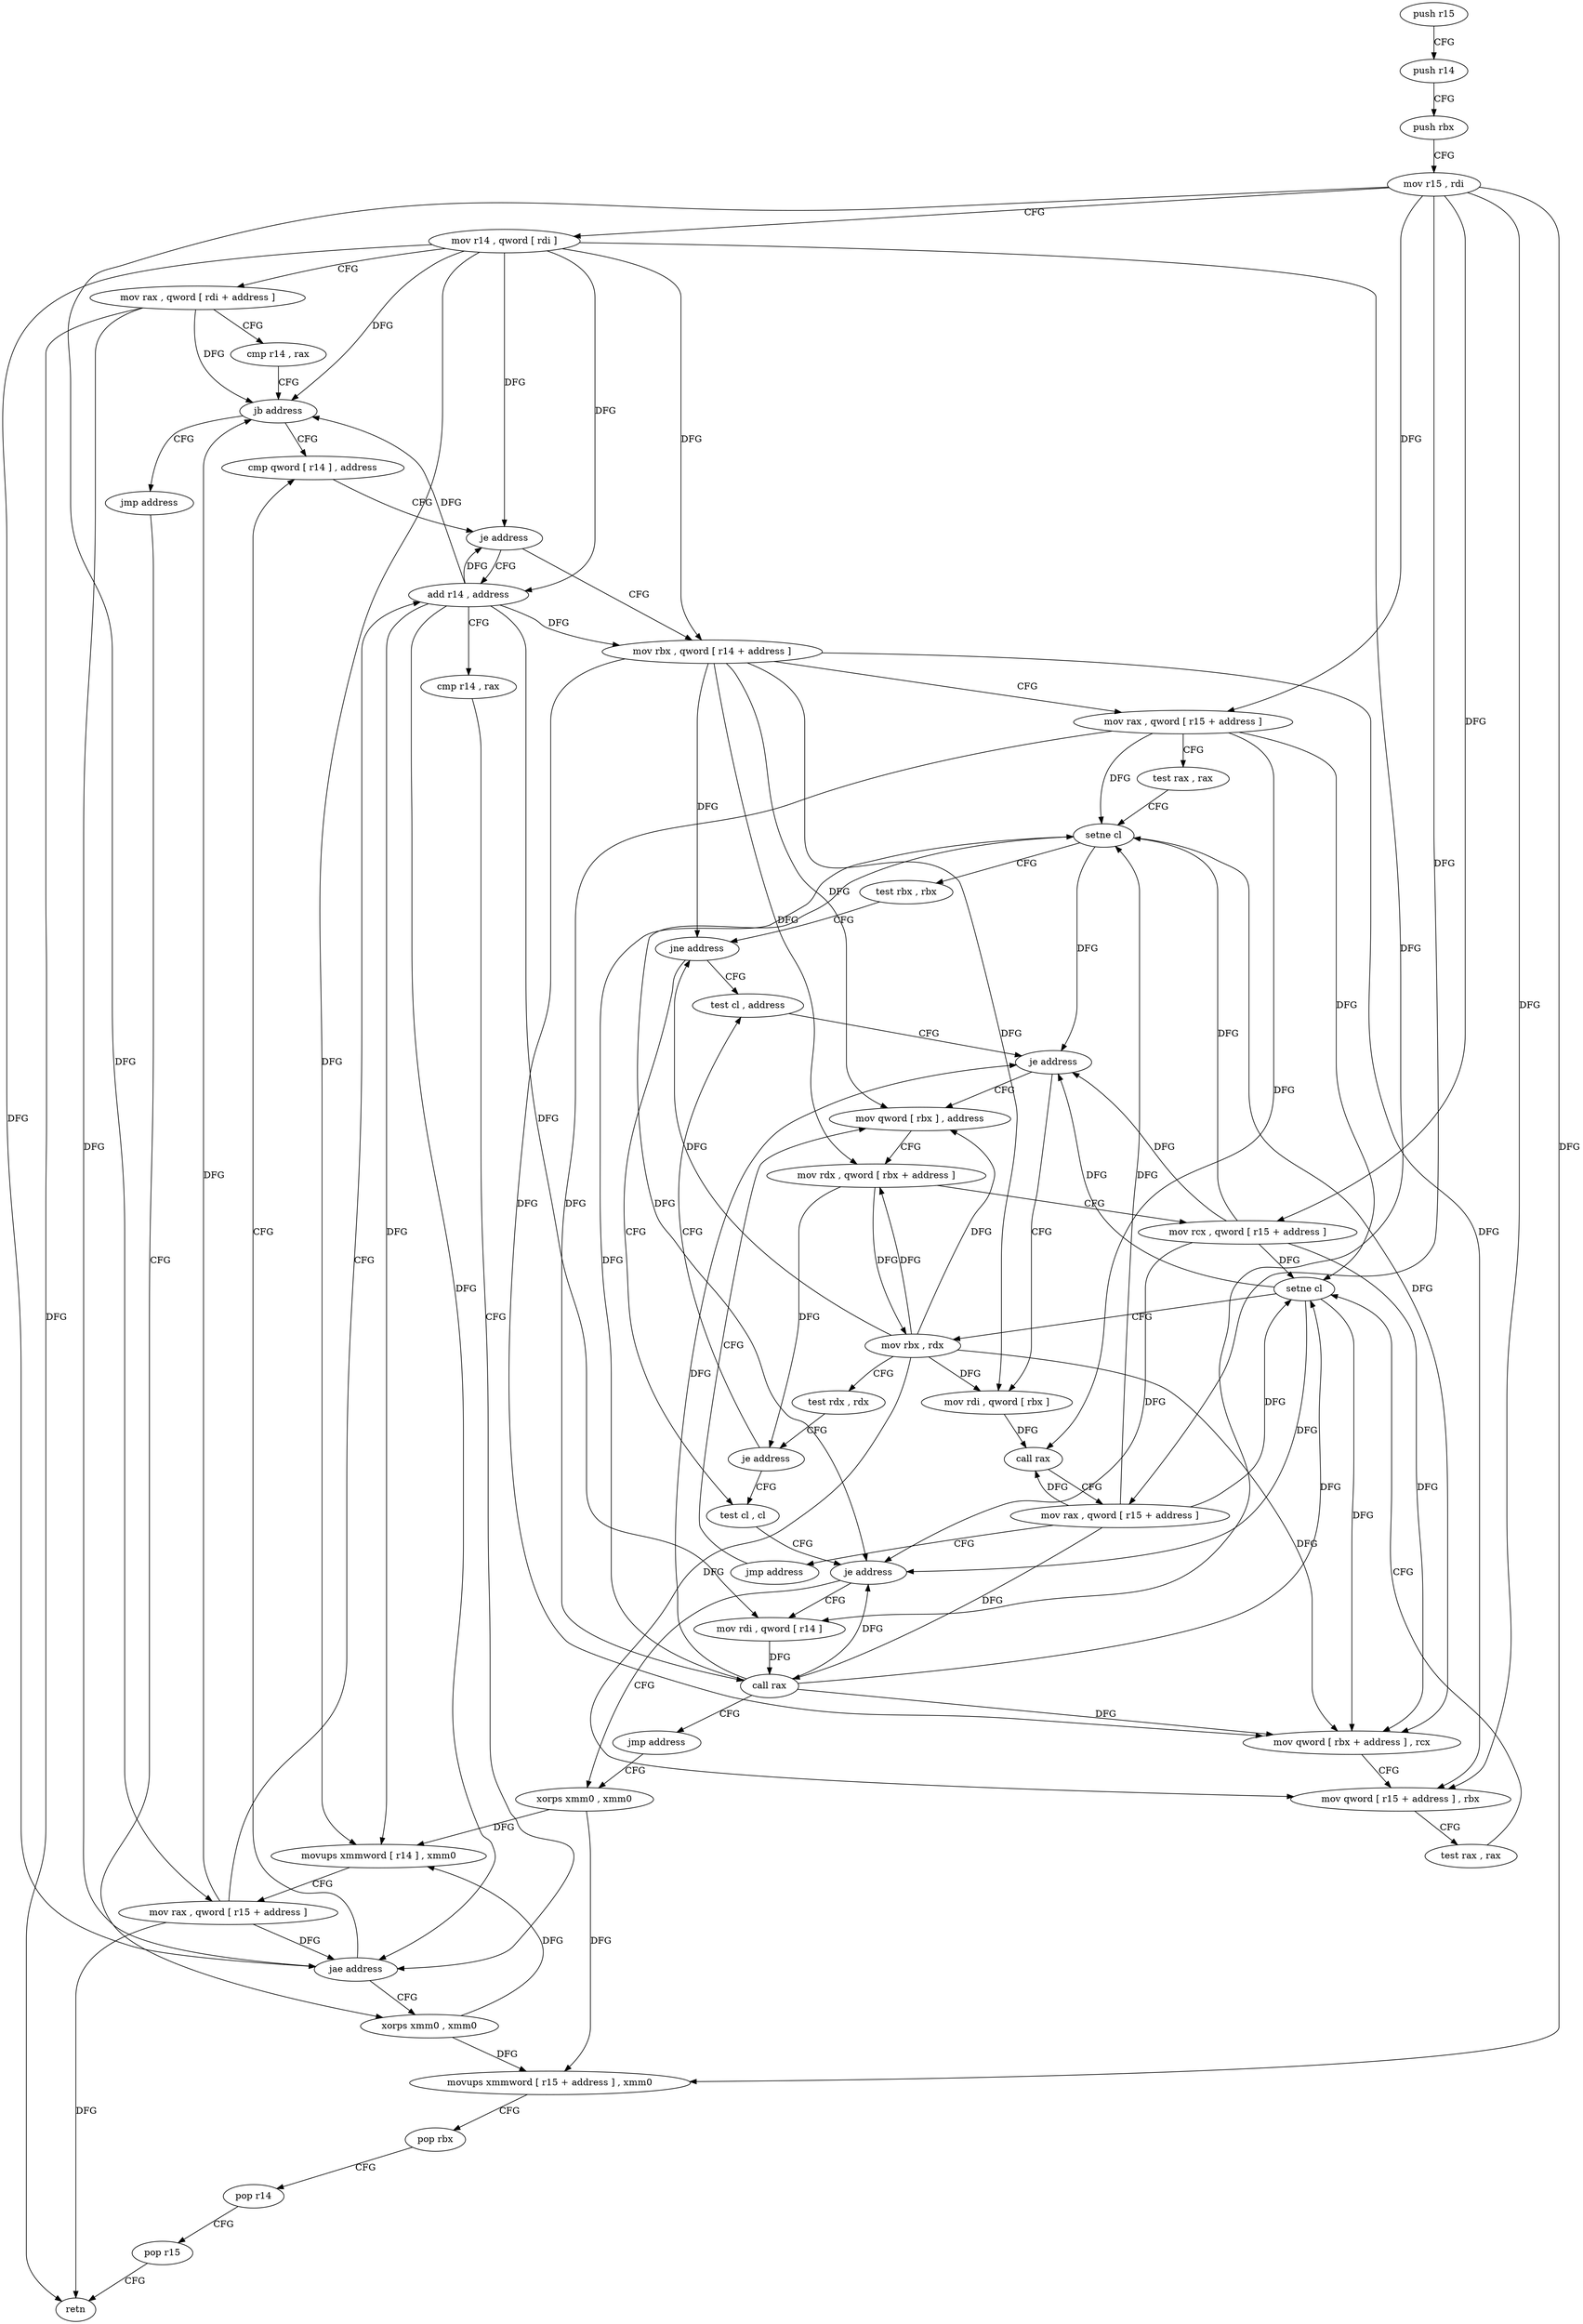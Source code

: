 digraph "func" {
"4277360" [label = "push r15" ]
"4277362" [label = "push r14" ]
"4277364" [label = "push rbx" ]
"4277365" [label = "mov r15 , rdi" ]
"4277368" [label = "mov r14 , qword [ rdi ]" ]
"4277371" [label = "mov rax , qword [ rdi + address ]" ]
"4277375" [label = "cmp r14 , rax" ]
"4277378" [label = "jb address" ]
"4277412" [label = "cmp qword [ r14 ] , address" ]
"4277380" [label = "jmp address" ]
"4277416" [label = "je address" ]
"4277403" [label = "add r14 , address" ]
"4277418" [label = "mov rbx , qword [ r14 + address ]" ]
"4277509" [label = "xorps xmm0 , xmm0" ]
"4277407" [label = "cmp r14 , rax" ]
"4277410" [label = "jae address" ]
"4277422" [label = "mov rax , qword [ r15 + address ]" ]
"4277426" [label = "test rax , rax" ]
"4277429" [label = "setne cl" ]
"4277432" [label = "test rbx , rbx" ]
"4277435" [label = "jne address" ]
"4277493" [label = "test cl , address" ]
"4277437" [label = "test cl , cl" ]
"4277512" [label = "movups xmmword [ r15 + address ] , xmm0" ]
"4277517" [label = "pop rbx" ]
"4277518" [label = "pop r14" ]
"4277520" [label = "pop r15" ]
"4277522" [label = "retn" ]
"4277496" [label = "je address" ]
"4277456" [label = "mov qword [ rbx ] , address" ]
"4277498" [label = "mov rdi , qword [ rbx ]" ]
"4277439" [label = "je address" ]
"4277392" [label = "xorps xmm0 , xmm0" ]
"4277441" [label = "mov rdi , qword [ r14 ]" ]
"4277463" [label = "mov rdx , qword [ rbx + address ]" ]
"4277467" [label = "mov rcx , qword [ r15 + address ]" ]
"4277471" [label = "mov qword [ rbx + address ] , rcx" ]
"4277475" [label = "mov qword [ r15 + address ] , rbx" ]
"4277479" [label = "test rax , rax" ]
"4277482" [label = "setne cl" ]
"4277485" [label = "mov rbx , rdx" ]
"4277488" [label = "test rdx , rdx" ]
"4277491" [label = "je address" ]
"4277501" [label = "call rax" ]
"4277503" [label = "mov rax , qword [ r15 + address ]" ]
"4277507" [label = "jmp address" ]
"4277395" [label = "movups xmmword [ r14 ] , xmm0" ]
"4277399" [label = "mov rax , qword [ r15 + address ]" ]
"4277444" [label = "call rax" ]
"4277446" [label = "jmp address" ]
"4277360" -> "4277362" [ label = "CFG" ]
"4277362" -> "4277364" [ label = "CFG" ]
"4277364" -> "4277365" [ label = "CFG" ]
"4277365" -> "4277368" [ label = "CFG" ]
"4277365" -> "4277422" [ label = "DFG" ]
"4277365" -> "4277512" [ label = "DFG" ]
"4277365" -> "4277467" [ label = "DFG" ]
"4277365" -> "4277475" [ label = "DFG" ]
"4277365" -> "4277503" [ label = "DFG" ]
"4277365" -> "4277399" [ label = "DFG" ]
"4277368" -> "4277371" [ label = "CFG" ]
"4277368" -> "4277378" [ label = "DFG" ]
"4277368" -> "4277416" [ label = "DFG" ]
"4277368" -> "4277403" [ label = "DFG" ]
"4277368" -> "4277410" [ label = "DFG" ]
"4277368" -> "4277418" [ label = "DFG" ]
"4277368" -> "4277395" [ label = "DFG" ]
"4277368" -> "4277441" [ label = "DFG" ]
"4277371" -> "4277375" [ label = "CFG" ]
"4277371" -> "4277378" [ label = "DFG" ]
"4277371" -> "4277410" [ label = "DFG" ]
"4277371" -> "4277522" [ label = "DFG" ]
"4277375" -> "4277378" [ label = "CFG" ]
"4277378" -> "4277412" [ label = "CFG" ]
"4277378" -> "4277380" [ label = "CFG" ]
"4277412" -> "4277416" [ label = "CFG" ]
"4277380" -> "4277509" [ label = "CFG" ]
"4277416" -> "4277403" [ label = "CFG" ]
"4277416" -> "4277418" [ label = "CFG" ]
"4277403" -> "4277407" [ label = "CFG" ]
"4277403" -> "4277416" [ label = "DFG" ]
"4277403" -> "4277378" [ label = "DFG" ]
"4277403" -> "4277410" [ label = "DFG" ]
"4277403" -> "4277418" [ label = "DFG" ]
"4277403" -> "4277395" [ label = "DFG" ]
"4277403" -> "4277441" [ label = "DFG" ]
"4277418" -> "4277422" [ label = "CFG" ]
"4277418" -> "4277435" [ label = "DFG" ]
"4277418" -> "4277456" [ label = "DFG" ]
"4277418" -> "4277463" [ label = "DFG" ]
"4277418" -> "4277471" [ label = "DFG" ]
"4277418" -> "4277475" [ label = "DFG" ]
"4277418" -> "4277498" [ label = "DFG" ]
"4277509" -> "4277512" [ label = "DFG" ]
"4277509" -> "4277395" [ label = "DFG" ]
"4277407" -> "4277410" [ label = "CFG" ]
"4277410" -> "4277509" [ label = "CFG" ]
"4277410" -> "4277412" [ label = "CFG" ]
"4277422" -> "4277426" [ label = "CFG" ]
"4277422" -> "4277429" [ label = "DFG" ]
"4277422" -> "4277482" [ label = "DFG" ]
"4277422" -> "4277501" [ label = "DFG" ]
"4277422" -> "4277444" [ label = "DFG" ]
"4277426" -> "4277429" [ label = "CFG" ]
"4277429" -> "4277432" [ label = "CFG" ]
"4277429" -> "4277496" [ label = "DFG" ]
"4277429" -> "4277439" [ label = "DFG" ]
"4277429" -> "4277471" [ label = "DFG" ]
"4277432" -> "4277435" [ label = "CFG" ]
"4277435" -> "4277493" [ label = "CFG" ]
"4277435" -> "4277437" [ label = "CFG" ]
"4277493" -> "4277496" [ label = "CFG" ]
"4277437" -> "4277439" [ label = "CFG" ]
"4277512" -> "4277517" [ label = "CFG" ]
"4277517" -> "4277518" [ label = "CFG" ]
"4277518" -> "4277520" [ label = "CFG" ]
"4277520" -> "4277522" [ label = "CFG" ]
"4277496" -> "4277456" [ label = "CFG" ]
"4277496" -> "4277498" [ label = "CFG" ]
"4277456" -> "4277463" [ label = "CFG" ]
"4277498" -> "4277501" [ label = "DFG" ]
"4277439" -> "4277392" [ label = "CFG" ]
"4277439" -> "4277441" [ label = "CFG" ]
"4277392" -> "4277395" [ label = "DFG" ]
"4277392" -> "4277512" [ label = "DFG" ]
"4277441" -> "4277444" [ label = "DFG" ]
"4277463" -> "4277467" [ label = "CFG" ]
"4277463" -> "4277485" [ label = "DFG" ]
"4277463" -> "4277491" [ label = "DFG" ]
"4277467" -> "4277471" [ label = "DFG" ]
"4277467" -> "4277496" [ label = "DFG" ]
"4277467" -> "4277439" [ label = "DFG" ]
"4277467" -> "4277429" [ label = "DFG" ]
"4277467" -> "4277482" [ label = "DFG" ]
"4277471" -> "4277475" [ label = "CFG" ]
"4277475" -> "4277479" [ label = "CFG" ]
"4277479" -> "4277482" [ label = "CFG" ]
"4277482" -> "4277485" [ label = "CFG" ]
"4277482" -> "4277496" [ label = "DFG" ]
"4277482" -> "4277439" [ label = "DFG" ]
"4277482" -> "4277471" [ label = "DFG" ]
"4277485" -> "4277488" [ label = "CFG" ]
"4277485" -> "4277435" [ label = "DFG" ]
"4277485" -> "4277456" [ label = "DFG" ]
"4277485" -> "4277463" [ label = "DFG" ]
"4277485" -> "4277475" [ label = "DFG" ]
"4277485" -> "4277471" [ label = "DFG" ]
"4277485" -> "4277498" [ label = "DFG" ]
"4277488" -> "4277491" [ label = "CFG" ]
"4277491" -> "4277437" [ label = "CFG" ]
"4277491" -> "4277493" [ label = "CFG" ]
"4277501" -> "4277503" [ label = "CFG" ]
"4277503" -> "4277507" [ label = "CFG" ]
"4277503" -> "4277429" [ label = "DFG" ]
"4277503" -> "4277482" [ label = "DFG" ]
"4277503" -> "4277501" [ label = "DFG" ]
"4277503" -> "4277444" [ label = "DFG" ]
"4277507" -> "4277456" [ label = "CFG" ]
"4277395" -> "4277399" [ label = "CFG" ]
"4277399" -> "4277403" [ label = "CFG" ]
"4277399" -> "4277378" [ label = "DFG" ]
"4277399" -> "4277410" [ label = "DFG" ]
"4277399" -> "4277522" [ label = "DFG" ]
"4277444" -> "4277446" [ label = "CFG" ]
"4277444" -> "4277496" [ label = "DFG" ]
"4277444" -> "4277439" [ label = "DFG" ]
"4277444" -> "4277471" [ label = "DFG" ]
"4277444" -> "4277429" [ label = "DFG" ]
"4277444" -> "4277482" [ label = "DFG" ]
"4277446" -> "4277392" [ label = "CFG" ]
}
